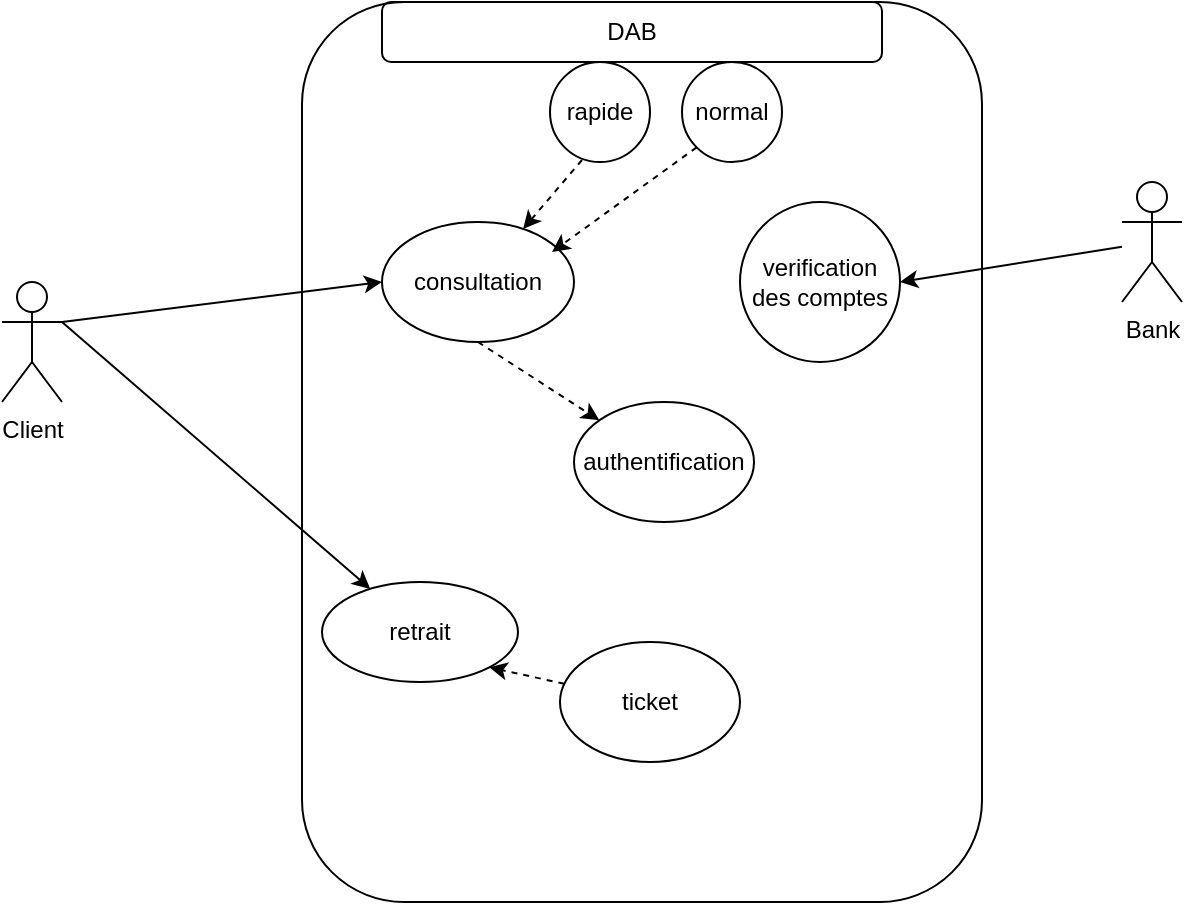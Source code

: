 <mxfile version="22.1.2" type="device">
  <diagram name="Page-1" id="mzUWZIKD-KCaq98Z_Yji">
    <mxGraphModel dx="864" dy="516" grid="1" gridSize="10" guides="1" tooltips="1" connect="1" arrows="1" fold="1" page="1" pageScale="1" pageWidth="827" pageHeight="1169" math="0" shadow="0">
      <root>
        <mxCell id="0" />
        <mxCell id="1" parent="0" />
        <mxCell id="nHuGMryrJTPxpq6lVXzG-2" value="&lt;p style=&quot;line-height: 120%;&quot;&gt;&lt;br&gt;&lt;/p&gt;" style="rounded=1;whiteSpace=wrap;html=1;fillColor=none;align=center;" vertex="1" parent="1">
          <mxGeometry x="240" y="160" width="340" height="450" as="geometry" />
        </mxCell>
        <mxCell id="nHuGMryrJTPxpq6lVXzG-3" value="Client" style="shape=umlActor;verticalLabelPosition=bottom;verticalAlign=top;html=1;outlineConnect=0;" vertex="1" parent="1">
          <mxGeometry x="90" y="300" width="30" height="60" as="geometry" />
        </mxCell>
        <mxCell id="nHuGMryrJTPxpq6lVXzG-4" value="consultation" style="ellipse;whiteSpace=wrap;html=1;" vertex="1" parent="1">
          <mxGeometry x="280" y="270" width="96" height="60" as="geometry" />
        </mxCell>
        <mxCell id="nHuGMryrJTPxpq6lVXzG-5" value="retrait" style="ellipse;whiteSpace=wrap;html=1;" vertex="1" parent="1">
          <mxGeometry x="250" y="450" width="98" height="50" as="geometry" />
        </mxCell>
        <mxCell id="nHuGMryrJTPxpq6lVXzG-6" value="authentification" style="ellipse;whiteSpace=wrap;html=1;" vertex="1" parent="1">
          <mxGeometry x="376" y="360" width="90" height="60" as="geometry" />
        </mxCell>
        <mxCell id="nHuGMryrJTPxpq6lVXzG-7" value="ticket" style="ellipse;whiteSpace=wrap;html=1;" vertex="1" parent="1">
          <mxGeometry x="369" y="480" width="90" height="60" as="geometry" />
        </mxCell>
        <mxCell id="nHuGMryrJTPxpq6lVXzG-8" value="Bank" style="shape=umlActor;verticalLabelPosition=bottom;verticalAlign=top;html=1;outlineConnect=0;" vertex="1" parent="1">
          <mxGeometry x="650" y="250" width="30" height="60" as="geometry" />
        </mxCell>
        <mxCell id="nHuGMryrJTPxpq6lVXzG-9" value="DAB" style="rounded=1;whiteSpace=wrap;html=1;fillColor=none;" vertex="1" parent="1">
          <mxGeometry x="280" y="160" width="250" height="30" as="geometry" />
        </mxCell>
        <mxCell id="nHuGMryrJTPxpq6lVXzG-16" value="" style="endArrow=classic;html=1;rounded=0;exitX=1;exitY=0.333;exitDx=0;exitDy=0;exitPerimeter=0;entryX=0;entryY=0.5;entryDx=0;entryDy=0;" edge="1" parent="1" source="nHuGMryrJTPxpq6lVXzG-3" target="nHuGMryrJTPxpq6lVXzG-4">
          <mxGeometry width="50" height="50" relative="1" as="geometry">
            <mxPoint x="390" y="370" as="sourcePoint" />
            <mxPoint x="440" y="320" as="targetPoint" />
          </mxGeometry>
        </mxCell>
        <mxCell id="nHuGMryrJTPxpq6lVXzG-18" value="" style="endArrow=classic;html=1;rounded=0;exitX=1;exitY=0.333;exitDx=0;exitDy=0;exitPerimeter=0;" edge="1" parent="1" source="nHuGMryrJTPxpq6lVXzG-3" target="nHuGMryrJTPxpq6lVXzG-5">
          <mxGeometry width="50" height="50" relative="1" as="geometry">
            <mxPoint x="130" y="330" as="sourcePoint" />
            <mxPoint x="304" y="260" as="targetPoint" />
          </mxGeometry>
        </mxCell>
        <mxCell id="nHuGMryrJTPxpq6lVXzG-19" value="" style="endArrow=classic;html=1;rounded=0;exitX=0.5;exitY=1;exitDx=0;exitDy=0;dashed=1;" edge="1" parent="1" source="nHuGMryrJTPxpq6lVXzG-4" target="nHuGMryrJTPxpq6lVXzG-6">
          <mxGeometry width="50" height="50" relative="1" as="geometry">
            <mxPoint x="140" y="340" as="sourcePoint" />
            <mxPoint x="314" y="270" as="targetPoint" />
            <Array as="points" />
          </mxGeometry>
        </mxCell>
        <mxCell id="nHuGMryrJTPxpq6lVXzG-20" value="" style="endArrow=classic;html=1;rounded=0;entryX=1;entryY=1;entryDx=0;entryDy=0;dashed=1;" edge="1" parent="1" source="nHuGMryrJTPxpq6lVXzG-7" target="nHuGMryrJTPxpq6lVXzG-5">
          <mxGeometry width="50" height="50" relative="1" as="geometry">
            <mxPoint x="150" y="350" as="sourcePoint" />
            <mxPoint x="324" y="280" as="targetPoint" />
          </mxGeometry>
        </mxCell>
        <mxCell id="nHuGMryrJTPxpq6lVXzG-21" value="rapide" style="ellipse;whiteSpace=wrap;html=1;aspect=fixed;" vertex="1" parent="1">
          <mxGeometry x="364" y="190" width="50" height="50" as="geometry" />
        </mxCell>
        <mxCell id="nHuGMryrJTPxpq6lVXzG-22" value="normal" style="ellipse;whiteSpace=wrap;html=1;aspect=fixed;" vertex="1" parent="1">
          <mxGeometry x="430" y="190" width="50" height="50" as="geometry" />
        </mxCell>
        <mxCell id="nHuGMryrJTPxpq6lVXzG-23" value="" style="endArrow=classic;html=1;rounded=0;exitX=0.32;exitY=0.98;exitDx=0;exitDy=0;dashed=1;exitPerimeter=0;" edge="1" parent="1" source="nHuGMryrJTPxpq6lVXzG-21" target="nHuGMryrJTPxpq6lVXzG-4">
          <mxGeometry width="50" height="50" relative="1" as="geometry">
            <mxPoint x="386" y="310" as="sourcePoint" />
            <mxPoint x="461" y="323" as="targetPoint" />
          </mxGeometry>
        </mxCell>
        <mxCell id="nHuGMryrJTPxpq6lVXzG-25" value="" style="endArrow=classic;html=1;rounded=0;exitX=0;exitY=1;exitDx=0;exitDy=0;dashed=1;" edge="1" parent="1" source="nHuGMryrJTPxpq6lVXzG-22">
          <mxGeometry width="50" height="50" relative="1" as="geometry">
            <mxPoint x="394" y="259" as="sourcePoint" />
            <mxPoint x="365" y="285" as="targetPoint" />
          </mxGeometry>
        </mxCell>
        <mxCell id="nHuGMryrJTPxpq6lVXzG-28" value="" style="endArrow=classic;html=1;rounded=0;entryX=1;entryY=0.5;entryDx=0;entryDy=0;" edge="1" parent="1" source="nHuGMryrJTPxpq6lVXzG-8" target="nHuGMryrJTPxpq6lVXzG-30">
          <mxGeometry width="50" height="50" relative="1" as="geometry">
            <mxPoint x="414" y="279" as="sourcePoint" />
            <mxPoint x="380" y="300" as="targetPoint" />
          </mxGeometry>
        </mxCell>
        <mxCell id="nHuGMryrJTPxpq6lVXzG-30" value="verification des comptes" style="ellipse;whiteSpace=wrap;html=1;aspect=fixed;" vertex="1" parent="1">
          <mxGeometry x="459" y="260" width="80" height="80" as="geometry" />
        </mxCell>
      </root>
    </mxGraphModel>
  </diagram>
</mxfile>

